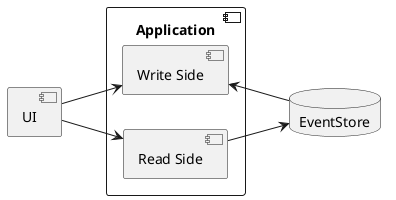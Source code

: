 @startuml

left to right direction
database "EventStore" as ES
[UI] as UI

component "Application" as A {

[Write Side] as W
[Read Side] as R  

}

UI -down-> W
UI -down-> R

R --> ES
W <- ES


@enduml